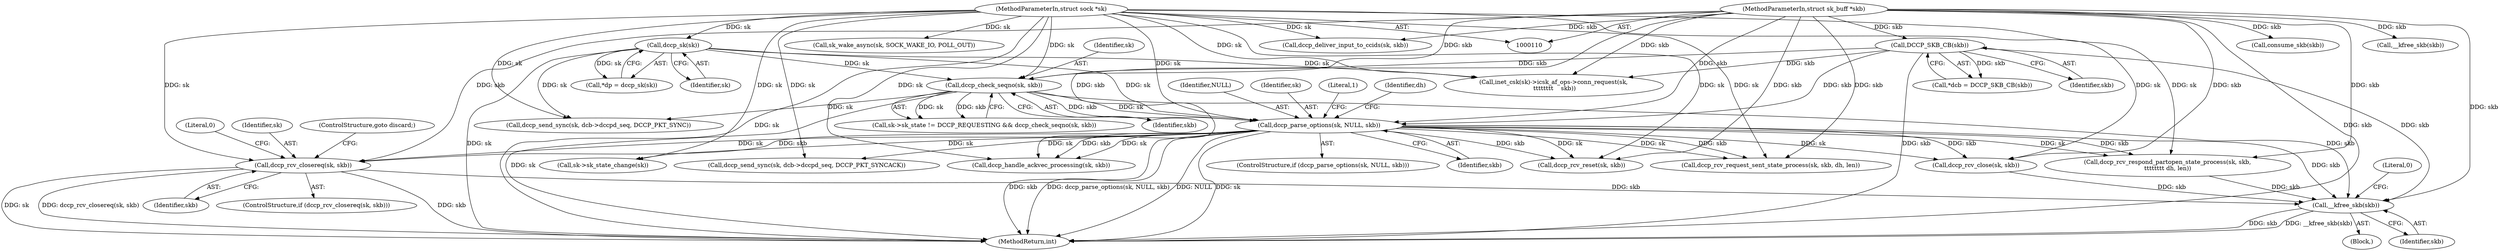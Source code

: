 digraph "0_linux_5edabca9d4cff7f1f2b68f0bac55ef99d9798ba4@API" {
"1000274" [label="(Call,dccp_rcv_closereq(sk, skb))"];
"1000247" [label="(Call,dccp_parse_options(sk, NULL, skb))"];
"1000198" [label="(Call,dccp_check_seqno(sk, skb))"];
"1000119" [label="(Call,dccp_sk(sk))"];
"1000111" [label="(MethodParameterIn,struct sock *sk)"];
"1000124" [label="(Call,DCCP_SKB_CB(skb))"];
"1000112" [label="(MethodParameterIn,struct sk_buff *skb)"];
"1000379" [label="(Call,__kfree_skb(skb))"];
"1000380" [label="(Identifier,skb)"];
"1000200" [label="(Identifier,skb)"];
"1000278" [label="(Literal,0)"];
"1000377" [label="(Block,)"];
"1000322" [label="(Call,dccp_deliver_input_to_ccids(sk, skb))"];
"1000124" [label="(Call,DCCP_SKB_CB(skb))"];
"1000198" [label="(Call,dccp_check_seqno(sk, skb))"];
"1000256" [label="(Identifier,dh)"];
"1000119" [label="(Call,dccp_sk(sk))"];
"1000383" [label="(MethodReturn,int)"];
"1000319" [label="(Call,dccp_handle_ackvec_processing(sk, skb))"];
"1000246" [label="(ControlStructure,if (dccp_parse_options(sk, NULL, skb)))"];
"1000158" [label="(Call,consume_skb(skb))"];
"1000249" [label="(Identifier,NULL)"];
"1000120" [label="(Identifier,sk)"];
"1000367" [label="(Call,dccp_send_sync(sk, dcb->dccpd_seq, DCCP_PKT_SYNCACK))"];
"1000239" [label="(Call,dccp_send_sync(sk, dcb->dccpd_seq, DCCP_PKT_SYNC))"];
"1000111" [label="(MethodParameterIn,struct sock *sk)"];
"1000192" [label="(Call,sk->sk_state != DCCP_REQUESTING && dccp_check_seqno(sk, skb))"];
"1000247" [label="(Call,dccp_parse_options(sk, NULL, skb))"];
"1000117" [label="(Call,*dp = dccp_sk(sk))"];
"1000289" [label="(Call,dccp_rcv_close(sk, skb))"];
"1000353" [label="(Call,sk_wake_async(sk, SOCK_WAKE_IO, POLL_OUT))"];
"1000276" [label="(Identifier,skb)"];
"1000379" [label="(Call,__kfree_skb(skb))"];
"1000260" [label="(Call,dccp_rcv_reset(sk, skb))"];
"1000250" [label="(Identifier,skb)"];
"1000273" [label="(ControlStructure,if (dccp_rcv_closereq(sk, skb)))"];
"1000122" [label="(Call,*dcb = DCCP_SKB_CB(skb))"];
"1000125" [label="(Identifier,skb)"];
"1000248" [label="(Identifier,sk)"];
"1000199" [label="(Identifier,sk)"];
"1000351" [label="(Call,sk->sk_state_change(sk))"];
"1000275" [label="(Identifier,sk)"];
"1000112" [label="(MethodParameterIn,struct sk_buff *skb)"];
"1000274" [label="(Call,dccp_rcv_closereq(sk, skb))"];
"1000382" [label="(Literal,0)"];
"1000252" [label="(Literal,1)"];
"1000328" [label="(Call,dccp_rcv_respond_partopen_state_process(sk, skb,\n\t\t\t\t\t\t\t\t dh, len))"];
"1000314" [label="(Call,__kfree_skb(skb))"];
"1000152" [label="(Call,inet_csk(sk)->icsk_af_ops->conn_request(sk,\n \t\t\t\t\t\t\t\t    skb))"];
"1000279" [label="(ControlStructure,goto discard;)"];
"1000303" [label="(Call,dccp_rcv_request_sent_state_process(sk, skb, dh, len))"];
"1000274" -> "1000273"  [label="AST: "];
"1000274" -> "1000276"  [label="CFG: "];
"1000275" -> "1000274"  [label="AST: "];
"1000276" -> "1000274"  [label="AST: "];
"1000278" -> "1000274"  [label="CFG: "];
"1000279" -> "1000274"  [label="CFG: "];
"1000274" -> "1000383"  [label="DDG: sk"];
"1000274" -> "1000383"  [label="DDG: dccp_rcv_closereq(sk, skb)"];
"1000274" -> "1000383"  [label="DDG: skb"];
"1000247" -> "1000274"  [label="DDG: sk"];
"1000247" -> "1000274"  [label="DDG: skb"];
"1000111" -> "1000274"  [label="DDG: sk"];
"1000112" -> "1000274"  [label="DDG: skb"];
"1000274" -> "1000379"  [label="DDG: skb"];
"1000247" -> "1000246"  [label="AST: "];
"1000247" -> "1000250"  [label="CFG: "];
"1000248" -> "1000247"  [label="AST: "];
"1000249" -> "1000247"  [label="AST: "];
"1000250" -> "1000247"  [label="AST: "];
"1000252" -> "1000247"  [label="CFG: "];
"1000256" -> "1000247"  [label="CFG: "];
"1000247" -> "1000383"  [label="DDG: sk"];
"1000247" -> "1000383"  [label="DDG: skb"];
"1000247" -> "1000383"  [label="DDG: dccp_parse_options(sk, NULL, skb)"];
"1000247" -> "1000383"  [label="DDG: NULL"];
"1000198" -> "1000247"  [label="DDG: sk"];
"1000198" -> "1000247"  [label="DDG: skb"];
"1000119" -> "1000247"  [label="DDG: sk"];
"1000111" -> "1000247"  [label="DDG: sk"];
"1000124" -> "1000247"  [label="DDG: skb"];
"1000112" -> "1000247"  [label="DDG: skb"];
"1000247" -> "1000260"  [label="DDG: sk"];
"1000247" -> "1000260"  [label="DDG: skb"];
"1000247" -> "1000289"  [label="DDG: sk"];
"1000247" -> "1000289"  [label="DDG: skb"];
"1000247" -> "1000303"  [label="DDG: sk"];
"1000247" -> "1000303"  [label="DDG: skb"];
"1000247" -> "1000319"  [label="DDG: sk"];
"1000247" -> "1000319"  [label="DDG: skb"];
"1000247" -> "1000328"  [label="DDG: sk"];
"1000247" -> "1000328"  [label="DDG: skb"];
"1000247" -> "1000351"  [label="DDG: sk"];
"1000247" -> "1000367"  [label="DDG: sk"];
"1000247" -> "1000379"  [label="DDG: skb"];
"1000198" -> "1000192"  [label="AST: "];
"1000198" -> "1000200"  [label="CFG: "];
"1000199" -> "1000198"  [label="AST: "];
"1000200" -> "1000198"  [label="AST: "];
"1000192" -> "1000198"  [label="CFG: "];
"1000198" -> "1000383"  [label="DDG: sk"];
"1000198" -> "1000192"  [label="DDG: sk"];
"1000198" -> "1000192"  [label="DDG: skb"];
"1000119" -> "1000198"  [label="DDG: sk"];
"1000111" -> "1000198"  [label="DDG: sk"];
"1000124" -> "1000198"  [label="DDG: skb"];
"1000112" -> "1000198"  [label="DDG: skb"];
"1000198" -> "1000239"  [label="DDG: sk"];
"1000198" -> "1000379"  [label="DDG: skb"];
"1000119" -> "1000117"  [label="AST: "];
"1000119" -> "1000120"  [label="CFG: "];
"1000120" -> "1000119"  [label="AST: "];
"1000117" -> "1000119"  [label="CFG: "];
"1000119" -> "1000383"  [label="DDG: sk"];
"1000119" -> "1000117"  [label="DDG: sk"];
"1000111" -> "1000119"  [label="DDG: sk"];
"1000119" -> "1000152"  [label="DDG: sk"];
"1000119" -> "1000239"  [label="DDG: sk"];
"1000111" -> "1000110"  [label="AST: "];
"1000111" -> "1000383"  [label="DDG: sk"];
"1000111" -> "1000152"  [label="DDG: sk"];
"1000111" -> "1000239"  [label="DDG: sk"];
"1000111" -> "1000260"  [label="DDG: sk"];
"1000111" -> "1000289"  [label="DDG: sk"];
"1000111" -> "1000303"  [label="DDG: sk"];
"1000111" -> "1000319"  [label="DDG: sk"];
"1000111" -> "1000322"  [label="DDG: sk"];
"1000111" -> "1000328"  [label="DDG: sk"];
"1000111" -> "1000351"  [label="DDG: sk"];
"1000111" -> "1000353"  [label="DDG: sk"];
"1000111" -> "1000367"  [label="DDG: sk"];
"1000124" -> "1000122"  [label="AST: "];
"1000124" -> "1000125"  [label="CFG: "];
"1000125" -> "1000124"  [label="AST: "];
"1000122" -> "1000124"  [label="CFG: "];
"1000124" -> "1000383"  [label="DDG: skb"];
"1000124" -> "1000122"  [label="DDG: skb"];
"1000112" -> "1000124"  [label="DDG: skb"];
"1000124" -> "1000152"  [label="DDG: skb"];
"1000124" -> "1000379"  [label="DDG: skb"];
"1000112" -> "1000110"  [label="AST: "];
"1000112" -> "1000383"  [label="DDG: skb"];
"1000112" -> "1000152"  [label="DDG: skb"];
"1000112" -> "1000158"  [label="DDG: skb"];
"1000112" -> "1000260"  [label="DDG: skb"];
"1000112" -> "1000289"  [label="DDG: skb"];
"1000112" -> "1000303"  [label="DDG: skb"];
"1000112" -> "1000314"  [label="DDG: skb"];
"1000112" -> "1000319"  [label="DDG: skb"];
"1000112" -> "1000322"  [label="DDG: skb"];
"1000112" -> "1000328"  [label="DDG: skb"];
"1000112" -> "1000379"  [label="DDG: skb"];
"1000379" -> "1000377"  [label="AST: "];
"1000379" -> "1000380"  [label="CFG: "];
"1000380" -> "1000379"  [label="AST: "];
"1000382" -> "1000379"  [label="CFG: "];
"1000379" -> "1000383"  [label="DDG: skb"];
"1000379" -> "1000383"  [label="DDG: __kfree_skb(skb)"];
"1000289" -> "1000379"  [label="DDG: skb"];
"1000328" -> "1000379"  [label="DDG: skb"];
}
